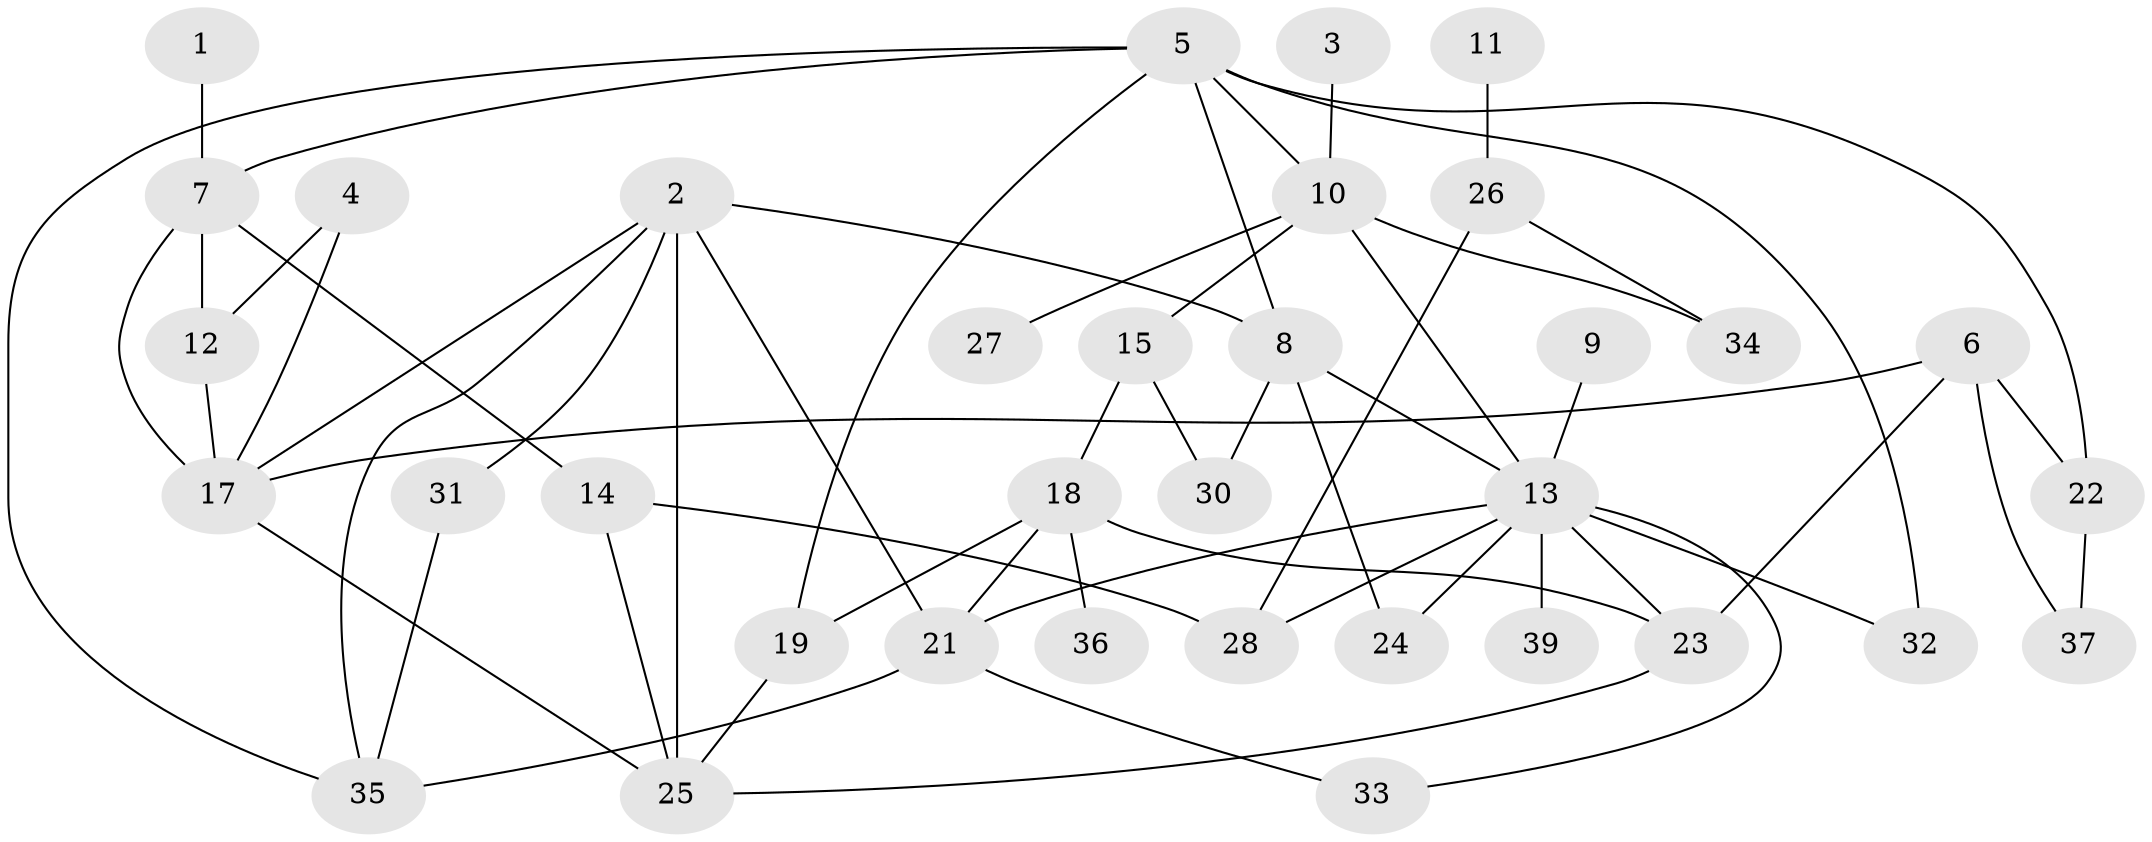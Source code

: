 // original degree distribution, {1: 0.18181818181818182, 3: 0.2727272727272727, 2: 0.2727272727272727, 6: 0.025974025974025976, 4: 0.1038961038961039, 7: 0.03896103896103896, 0: 0.05194805194805195, 5: 0.05194805194805195}
// Generated by graph-tools (version 1.1) at 2025/33/03/09/25 02:33:32]
// undirected, 35 vertices, 58 edges
graph export_dot {
graph [start="1"]
  node [color=gray90,style=filled];
  1;
  2;
  3;
  4;
  5;
  6;
  7;
  8;
  9;
  10;
  11;
  12;
  13;
  14;
  15;
  17;
  18;
  19;
  21;
  22;
  23;
  24;
  25;
  26;
  27;
  28;
  30;
  31;
  32;
  33;
  34;
  35;
  36;
  37;
  39;
  1 -- 7 [weight=1.0];
  2 -- 8 [weight=1.0];
  2 -- 17 [weight=1.0];
  2 -- 21 [weight=2.0];
  2 -- 25 [weight=1.0];
  2 -- 31 [weight=1.0];
  2 -- 35 [weight=1.0];
  3 -- 10 [weight=1.0];
  4 -- 12 [weight=1.0];
  4 -- 17 [weight=1.0];
  5 -- 7 [weight=1.0];
  5 -- 8 [weight=1.0];
  5 -- 10 [weight=1.0];
  5 -- 19 [weight=1.0];
  5 -- 22 [weight=1.0];
  5 -- 32 [weight=1.0];
  5 -- 35 [weight=1.0];
  6 -- 17 [weight=2.0];
  6 -- 22 [weight=1.0];
  6 -- 23 [weight=1.0];
  6 -- 37 [weight=1.0];
  7 -- 12 [weight=2.0];
  7 -- 14 [weight=1.0];
  7 -- 17 [weight=1.0];
  8 -- 13 [weight=1.0];
  8 -- 24 [weight=2.0];
  8 -- 30 [weight=1.0];
  9 -- 13 [weight=1.0];
  10 -- 13 [weight=1.0];
  10 -- 15 [weight=1.0];
  10 -- 27 [weight=1.0];
  10 -- 34 [weight=1.0];
  11 -- 26 [weight=1.0];
  12 -- 17 [weight=1.0];
  13 -- 21 [weight=1.0];
  13 -- 23 [weight=1.0];
  13 -- 24 [weight=1.0];
  13 -- 28 [weight=1.0];
  13 -- 32 [weight=2.0];
  13 -- 33 [weight=1.0];
  13 -- 39 [weight=1.0];
  14 -- 25 [weight=1.0];
  14 -- 28 [weight=1.0];
  15 -- 18 [weight=1.0];
  15 -- 30 [weight=1.0];
  17 -- 25 [weight=1.0];
  18 -- 19 [weight=1.0];
  18 -- 21 [weight=1.0];
  18 -- 23 [weight=1.0];
  18 -- 36 [weight=1.0];
  19 -- 25 [weight=1.0];
  21 -- 33 [weight=1.0];
  21 -- 35 [weight=1.0];
  22 -- 37 [weight=1.0];
  23 -- 25 [weight=1.0];
  26 -- 28 [weight=1.0];
  26 -- 34 [weight=1.0];
  31 -- 35 [weight=1.0];
}
